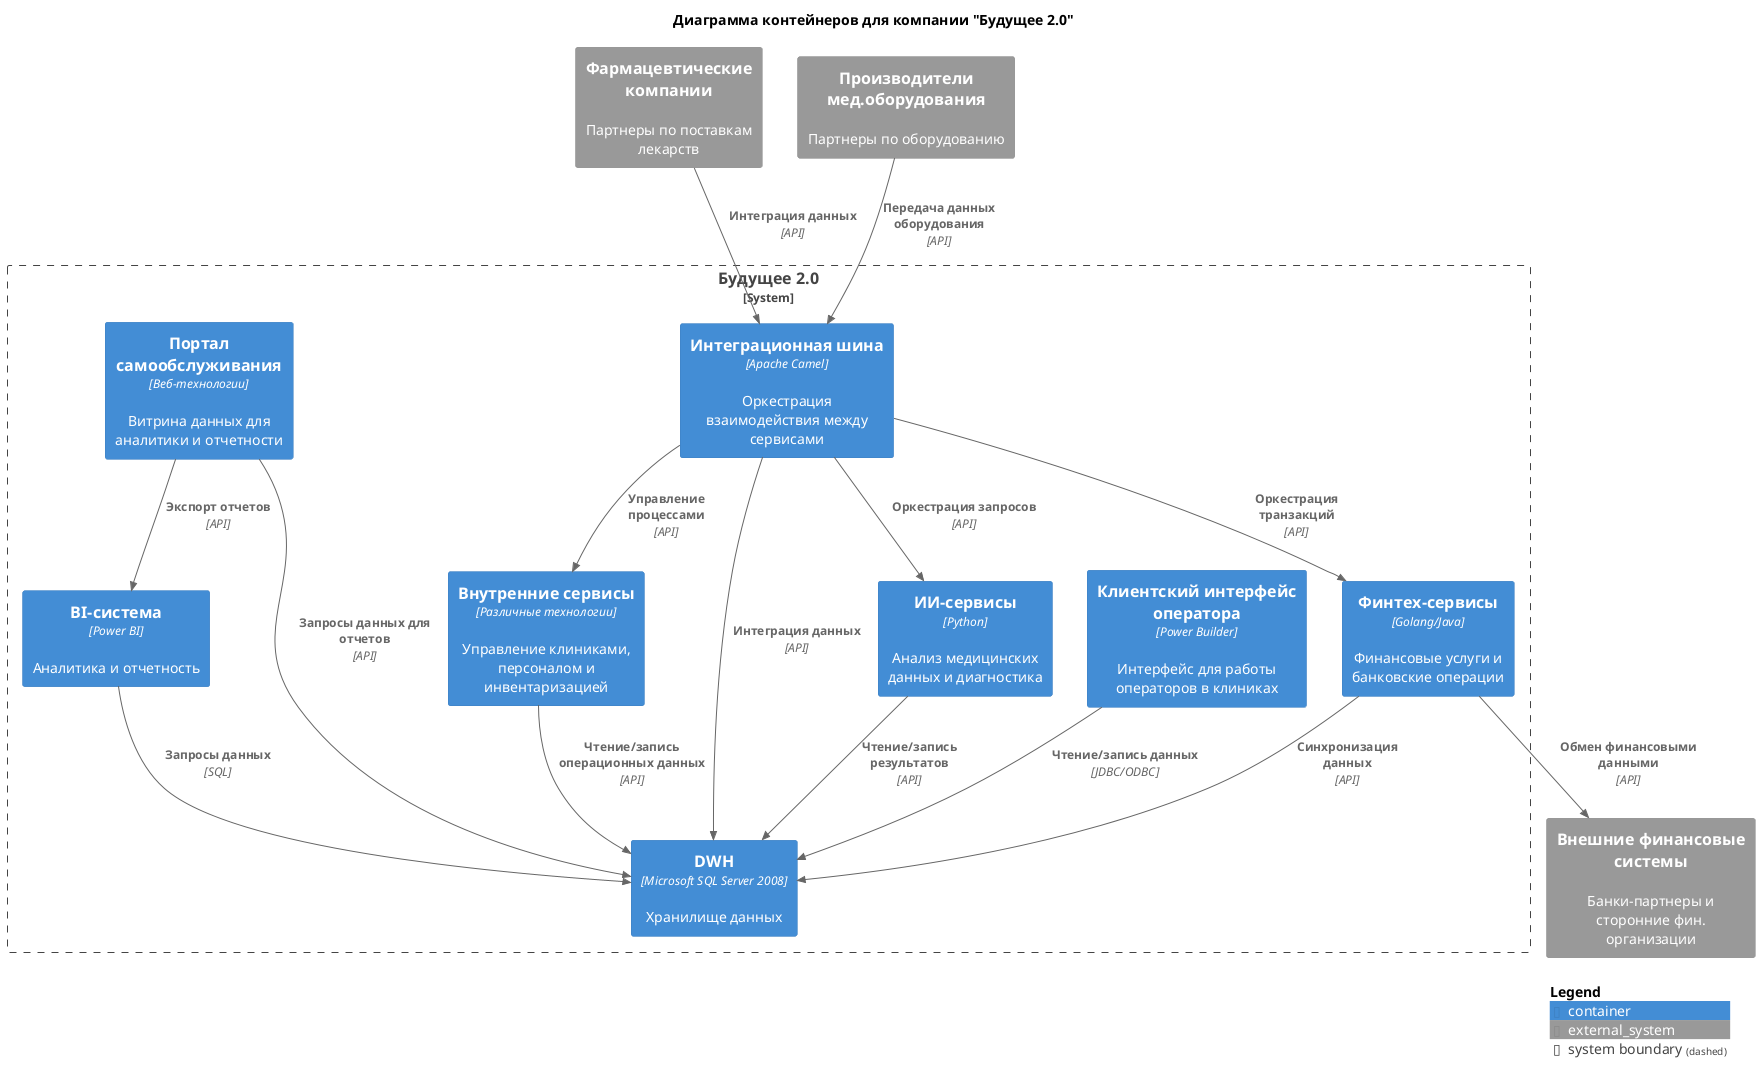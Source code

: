 @startuml Будущее 2.0 - Диаграмма контейнеров

title Диаграмма контейнеров для компании "Будущее 2.0"

!include <C4/C4_Container>

' Контейнеры
System_Boundary(company, "Будущее 2.0") {
    Container(cli_ui, "Клиентский интерфейс оператора", "Power Builder", "Интерфейс для работы операторов в клиниках")
    Container(bi_system, "BI-система", "Power BI", "Аналитика и отчетность")
    Container(dwh, "DWH", "Microsoft SQL Server 2008", "Хранилище данных")
    Container(ai_services, "ИИ-сервисы", "Python", "Анализ медицинских данных и диагностика")
    Container(fintech_services, "Финтех-сервисы", "Golang/Java", "Финансовые услуги и банковские операции")
    Container(integration_bus, "Интеграционная шина", "Apache Camel", "Оркестрация взаимодействия между сервисами")
    Container(internal_services, "Внутренние сервисы", "Различные технологии", "Управление клиниками, персоналом и инвентаризацией")
    Container(data_portal, "Портал самообслуживания", "Веб-технологии", "Витрина данных для аналитики и отчетности")
}

' Внешние системы
System_Ext(financial_data, "Внешние финансовые системы", "Банки-партнеры и сторонние фин. организации")
System_Ext(pharma, "Фармацевтические компании", "Партнеры по поставкам лекарств")
System_Ext(med_equipment, "Производители мед.оборудования", "Партнеры по оборудованию")

' Связи
Rel(cli_ui, dwh, "Чтение/запись данных", "JDBC/ODBC")
Rel(bi_system, dwh, "Запросы данных", "SQL")
Rel(ai_services, dwh, "Чтение/запись результатов", "API")
Rel(fintech_services, financial_data, "Обмен финансовыми данными", "API")
Rel(fintech_services, dwh, "Синхронизация данных", "API")
Rel(internal_services, dwh, "Чтение/запись операционных данных", "API")
Rel(integration_bus, dwh, "Интеграция данных", "API")
Rel(integration_bus, ai_services, "Оркестрация запросов", "API")
Rel(integration_bus, fintech_services, "Оркестрация транзакций", "API")
Rel(integration_bus, internal_services, "Управление процессами", "API")
Rel(data_portal, dwh, "Запросы данных для отчетов", "API")
Rel(data_portal, bi_system, "Экспорт отчетов", "API")
Rel(pharma, integration_bus, "Интеграция данных", "API")
Rel(med_equipment, integration_bus, "Передача данных оборудования", "API")

' Легенда
SHOW_LEGEND()

@enduml
